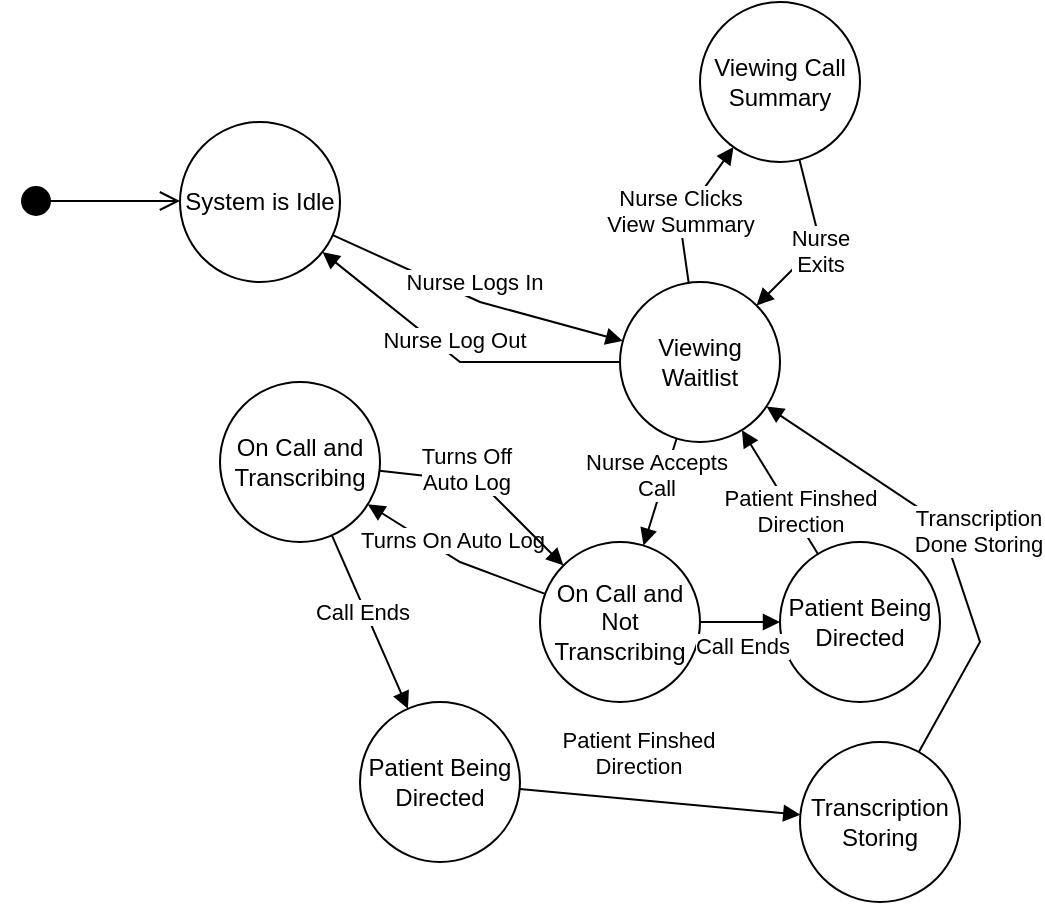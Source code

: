 <mxfile version="24.7.17">
  <diagram name="Page-1" id="sxiHabMewd0oX9gJ2LRB">
    <mxGraphModel dx="794" dy="420" grid="1" gridSize="10" guides="1" tooltips="1" connect="1" arrows="1" fold="1" page="1" pageScale="1" pageWidth="850" pageHeight="1100" math="0" shadow="0">
      <root>
        <mxCell id="0" />
        <mxCell id="1" parent="0" />
        <mxCell id="oJBBDkfFIxPI2WfVs7z5-1" value="System is Idle" style="ellipse;whiteSpace=wrap;html=1;aspect=fixed;" vertex="1" parent="1">
          <mxGeometry x="340" y="220" width="80" height="80" as="geometry" />
        </mxCell>
        <mxCell id="oJBBDkfFIxPI2WfVs7z5-3" value="Nurse Logs In" style="html=1;verticalAlign=bottom;endArrow=block;curved=0;rounded=0;" edge="1" parent="1" source="oJBBDkfFIxPI2WfVs7z5-1" target="oJBBDkfFIxPI2WfVs7z5-5">
          <mxGeometry width="80" relative="1" as="geometry">
            <mxPoint x="250" y="230" as="sourcePoint" />
            <mxPoint x="350" y="310" as="targetPoint" />
            <Array as="points">
              <mxPoint x="490" y="310" />
            </Array>
          </mxGeometry>
        </mxCell>
        <mxCell id="oJBBDkfFIxPI2WfVs7z5-4" value="Nurse Log Out" style="html=1;verticalAlign=bottom;endArrow=block;curved=0;rounded=0;" edge="1" parent="1" source="oJBBDkfFIxPI2WfVs7z5-5" target="oJBBDkfFIxPI2WfVs7z5-1">
          <mxGeometry width="80" relative="1" as="geometry">
            <mxPoint x="340.164" y="336.379" as="sourcePoint" />
            <mxPoint x="220" y="390" as="targetPoint" />
            <Array as="points">
              <mxPoint x="480" y="340" />
            </Array>
          </mxGeometry>
        </mxCell>
        <mxCell id="oJBBDkfFIxPI2WfVs7z5-5" value="Viewing Waitlist" style="ellipse;whiteSpace=wrap;html=1;aspect=fixed;" vertex="1" parent="1">
          <mxGeometry x="560" y="300" width="80" height="80" as="geometry" />
        </mxCell>
        <mxCell id="oJBBDkfFIxPI2WfVs7z5-8" value="On Call and Not Transcribing" style="ellipse;whiteSpace=wrap;html=1;aspect=fixed;" vertex="1" parent="1">
          <mxGeometry x="520" y="430" width="80" height="80" as="geometry" />
        </mxCell>
        <mxCell id="oJBBDkfFIxPI2WfVs7z5-9" value="Nurse Accepts&lt;div&gt;Call&lt;/div&gt;" style="html=1;verticalAlign=bottom;endArrow=block;curved=0;rounded=0;" edge="1" parent="1" source="oJBBDkfFIxPI2WfVs7z5-5" target="oJBBDkfFIxPI2WfVs7z5-8">
          <mxGeometry x="0.25" width="80" relative="1" as="geometry">
            <mxPoint x="540" y="410" as="sourcePoint" />
            <mxPoint x="620" y="410" as="targetPoint" />
            <Array as="points" />
            <mxPoint as="offset" />
          </mxGeometry>
        </mxCell>
        <mxCell id="oJBBDkfFIxPI2WfVs7z5-10" value="On Call and Transcribing" style="ellipse;whiteSpace=wrap;html=1;aspect=fixed;" vertex="1" parent="1">
          <mxGeometry x="360" y="350" width="80" height="80" as="geometry" />
        </mxCell>
        <mxCell id="oJBBDkfFIxPI2WfVs7z5-12" value="Viewing Call Summary" style="ellipse;whiteSpace=wrap;html=1;aspect=fixed;" vertex="1" parent="1">
          <mxGeometry x="600" y="160" width="80" height="80" as="geometry" />
        </mxCell>
        <mxCell id="oJBBDkfFIxPI2WfVs7z5-13" value="Nurse Clicks&lt;div&gt;View Summary&lt;/div&gt;" style="html=1;verticalAlign=bottom;endArrow=block;curved=0;rounded=0;" edge="1" parent="1" source="oJBBDkfFIxPI2WfVs7z5-5" target="oJBBDkfFIxPI2WfVs7z5-12">
          <mxGeometry x="-0.458" y="1" width="80" relative="1" as="geometry">
            <mxPoint x="490" y="250" as="sourcePoint" />
            <mxPoint x="570" y="250" as="targetPoint" />
            <Array as="points">
              <mxPoint x="590" y="270" />
            </Array>
            <mxPoint as="offset" />
          </mxGeometry>
        </mxCell>
        <mxCell id="oJBBDkfFIxPI2WfVs7z5-14" value="Nurse&lt;div&gt;Exits&lt;/div&gt;" style="html=1;verticalAlign=bottom;endArrow=block;curved=0;rounded=0;" edge="1" parent="1" source="oJBBDkfFIxPI2WfVs7z5-12" target="oJBBDkfFIxPI2WfVs7z5-5">
          <mxGeometry x="0.297" y="14" width="80" relative="1" as="geometry">
            <mxPoint x="670" y="290" as="sourcePoint" />
            <mxPoint x="750" y="290" as="targetPoint" />
            <Array as="points">
              <mxPoint x="660" y="280" />
            </Array>
            <mxPoint as="offset" />
          </mxGeometry>
        </mxCell>
        <mxCell id="oJBBDkfFIxPI2WfVs7z5-15" value="Turns On Auto Log" style="html=1;verticalAlign=bottom;endArrow=block;curved=0;rounded=0;" edge="1" parent="1" source="oJBBDkfFIxPI2WfVs7z5-8" target="oJBBDkfFIxPI2WfVs7z5-10">
          <mxGeometry width="80" relative="1" as="geometry">
            <mxPoint x="460" y="480" as="sourcePoint" />
            <mxPoint x="540" y="480" as="targetPoint" />
            <Array as="points">
              <mxPoint x="480" y="440" />
            </Array>
          </mxGeometry>
        </mxCell>
        <mxCell id="oJBBDkfFIxPI2WfVs7z5-16" value="Turns Off&lt;div&gt;Auto Log&lt;/div&gt;" style="html=1;verticalAlign=bottom;endArrow=block;curved=0;rounded=0;" edge="1" parent="1" source="oJBBDkfFIxPI2WfVs7z5-10" target="oJBBDkfFIxPI2WfVs7z5-8">
          <mxGeometry x="-0.035" y="-10" width="80" relative="1" as="geometry">
            <mxPoint x="430" y="570" as="sourcePoint" />
            <mxPoint x="510" y="570" as="targetPoint" />
            <Array as="points">
              <mxPoint x="490" y="400" />
            </Array>
            <mxPoint x="-2" as="offset" />
          </mxGeometry>
        </mxCell>
        <mxCell id="oJBBDkfFIxPI2WfVs7z5-17" value="Transcription Storing" style="ellipse;whiteSpace=wrap;html=1;aspect=fixed;" vertex="1" parent="1">
          <mxGeometry x="650" y="530" width="80" height="80" as="geometry" />
        </mxCell>
        <mxCell id="oJBBDkfFIxPI2WfVs7z5-18" value="Call Ends" style="html=1;verticalAlign=bottom;endArrow=block;curved=0;rounded=0;" edge="1" parent="1" source="oJBBDkfFIxPI2WfVs7z5-10" target="oJBBDkfFIxPI2WfVs7z5-25">
          <mxGeometry x="0.043" y="-5" width="80" relative="1" as="geometry">
            <mxPoint x="230" y="510" as="sourcePoint" />
            <mxPoint x="310" y="510" as="targetPoint" />
            <mxPoint as="offset" />
          </mxGeometry>
        </mxCell>
        <mxCell id="oJBBDkfFIxPI2WfVs7z5-19" value="Transcription&lt;div&gt;Done Storing&lt;/div&gt;" style="html=1;verticalAlign=bottom;endArrow=block;curved=0;rounded=0;" edge="1" parent="1" source="oJBBDkfFIxPI2WfVs7z5-17" target="oJBBDkfFIxPI2WfVs7z5-5">
          <mxGeometry x="-0.121" y="-12" width="80" relative="1" as="geometry">
            <mxPoint x="420" y="390" as="sourcePoint" />
            <mxPoint x="760" y="570" as="targetPoint" />
            <Array as="points">
              <mxPoint x="740" y="480" />
              <mxPoint x="720" y="420" />
            </Array>
            <mxPoint as="offset" />
          </mxGeometry>
        </mxCell>
        <mxCell id="oJBBDkfFIxPI2WfVs7z5-22" value="Patient Being Directed" style="ellipse;whiteSpace=wrap;html=1;aspect=fixed;" vertex="1" parent="1">
          <mxGeometry x="640" y="430" width="80" height="80" as="geometry" />
        </mxCell>
        <mxCell id="oJBBDkfFIxPI2WfVs7z5-23" value="Call Ends" style="html=1;verticalAlign=bottom;endArrow=block;curved=0;rounded=0;" edge="1" parent="1" source="oJBBDkfFIxPI2WfVs7z5-8" target="oJBBDkfFIxPI2WfVs7z5-22">
          <mxGeometry x="0.039" y="-21" width="80" relative="1" as="geometry">
            <mxPoint x="620" y="540" as="sourcePoint" />
            <mxPoint x="700" y="540" as="targetPoint" />
            <mxPoint as="offset" />
          </mxGeometry>
        </mxCell>
        <mxCell id="oJBBDkfFIxPI2WfVs7z5-24" value="Patient Finshed&lt;div&gt;Direction&lt;/div&gt;" style="html=1;verticalAlign=bottom;endArrow=block;curved=0;rounded=0;" edge="1" parent="1" source="oJBBDkfFIxPI2WfVs7z5-22" target="oJBBDkfFIxPI2WfVs7z5-5">
          <mxGeometry x="-0.731" y="4" width="80" relative="1" as="geometry">
            <mxPoint x="690" y="440" as="sourcePoint" />
            <mxPoint x="770" y="440" as="targetPoint" />
            <Array as="points" />
            <mxPoint as="offset" />
          </mxGeometry>
        </mxCell>
        <mxCell id="oJBBDkfFIxPI2WfVs7z5-25" value="Patient Being Directed" style="ellipse;whiteSpace=wrap;html=1;aspect=fixed;" vertex="1" parent="1">
          <mxGeometry x="430" y="510" width="80" height="80" as="geometry" />
        </mxCell>
        <mxCell id="oJBBDkfFIxPI2WfVs7z5-26" value="Patient Finshed&lt;div&gt;Direction&lt;/div&gt;" style="html=1;verticalAlign=bottom;endArrow=block;curved=0;rounded=0;" edge="1" parent="1" source="oJBBDkfFIxPI2WfVs7z5-25" target="oJBBDkfFIxPI2WfVs7z5-17">
          <mxGeometry x="-0.172" y="8" width="80" relative="1" as="geometry">
            <mxPoint x="763" y="534" as="sourcePoint" />
            <mxPoint x="641" y="375" as="targetPoint" />
            <Array as="points" />
            <mxPoint as="offset" />
          </mxGeometry>
        </mxCell>
        <mxCell id="oJBBDkfFIxPI2WfVs7z5-29" value="" style="html=1;verticalAlign=bottom;startArrow=circle;startFill=1;endArrow=open;startSize=6;endSize=8;curved=0;rounded=0;" edge="1" parent="1">
          <mxGeometry width="80" relative="1" as="geometry">
            <mxPoint x="260" y="259.5" as="sourcePoint" />
            <mxPoint x="340" y="259.5" as="targetPoint" />
          </mxGeometry>
        </mxCell>
      </root>
    </mxGraphModel>
  </diagram>
</mxfile>
